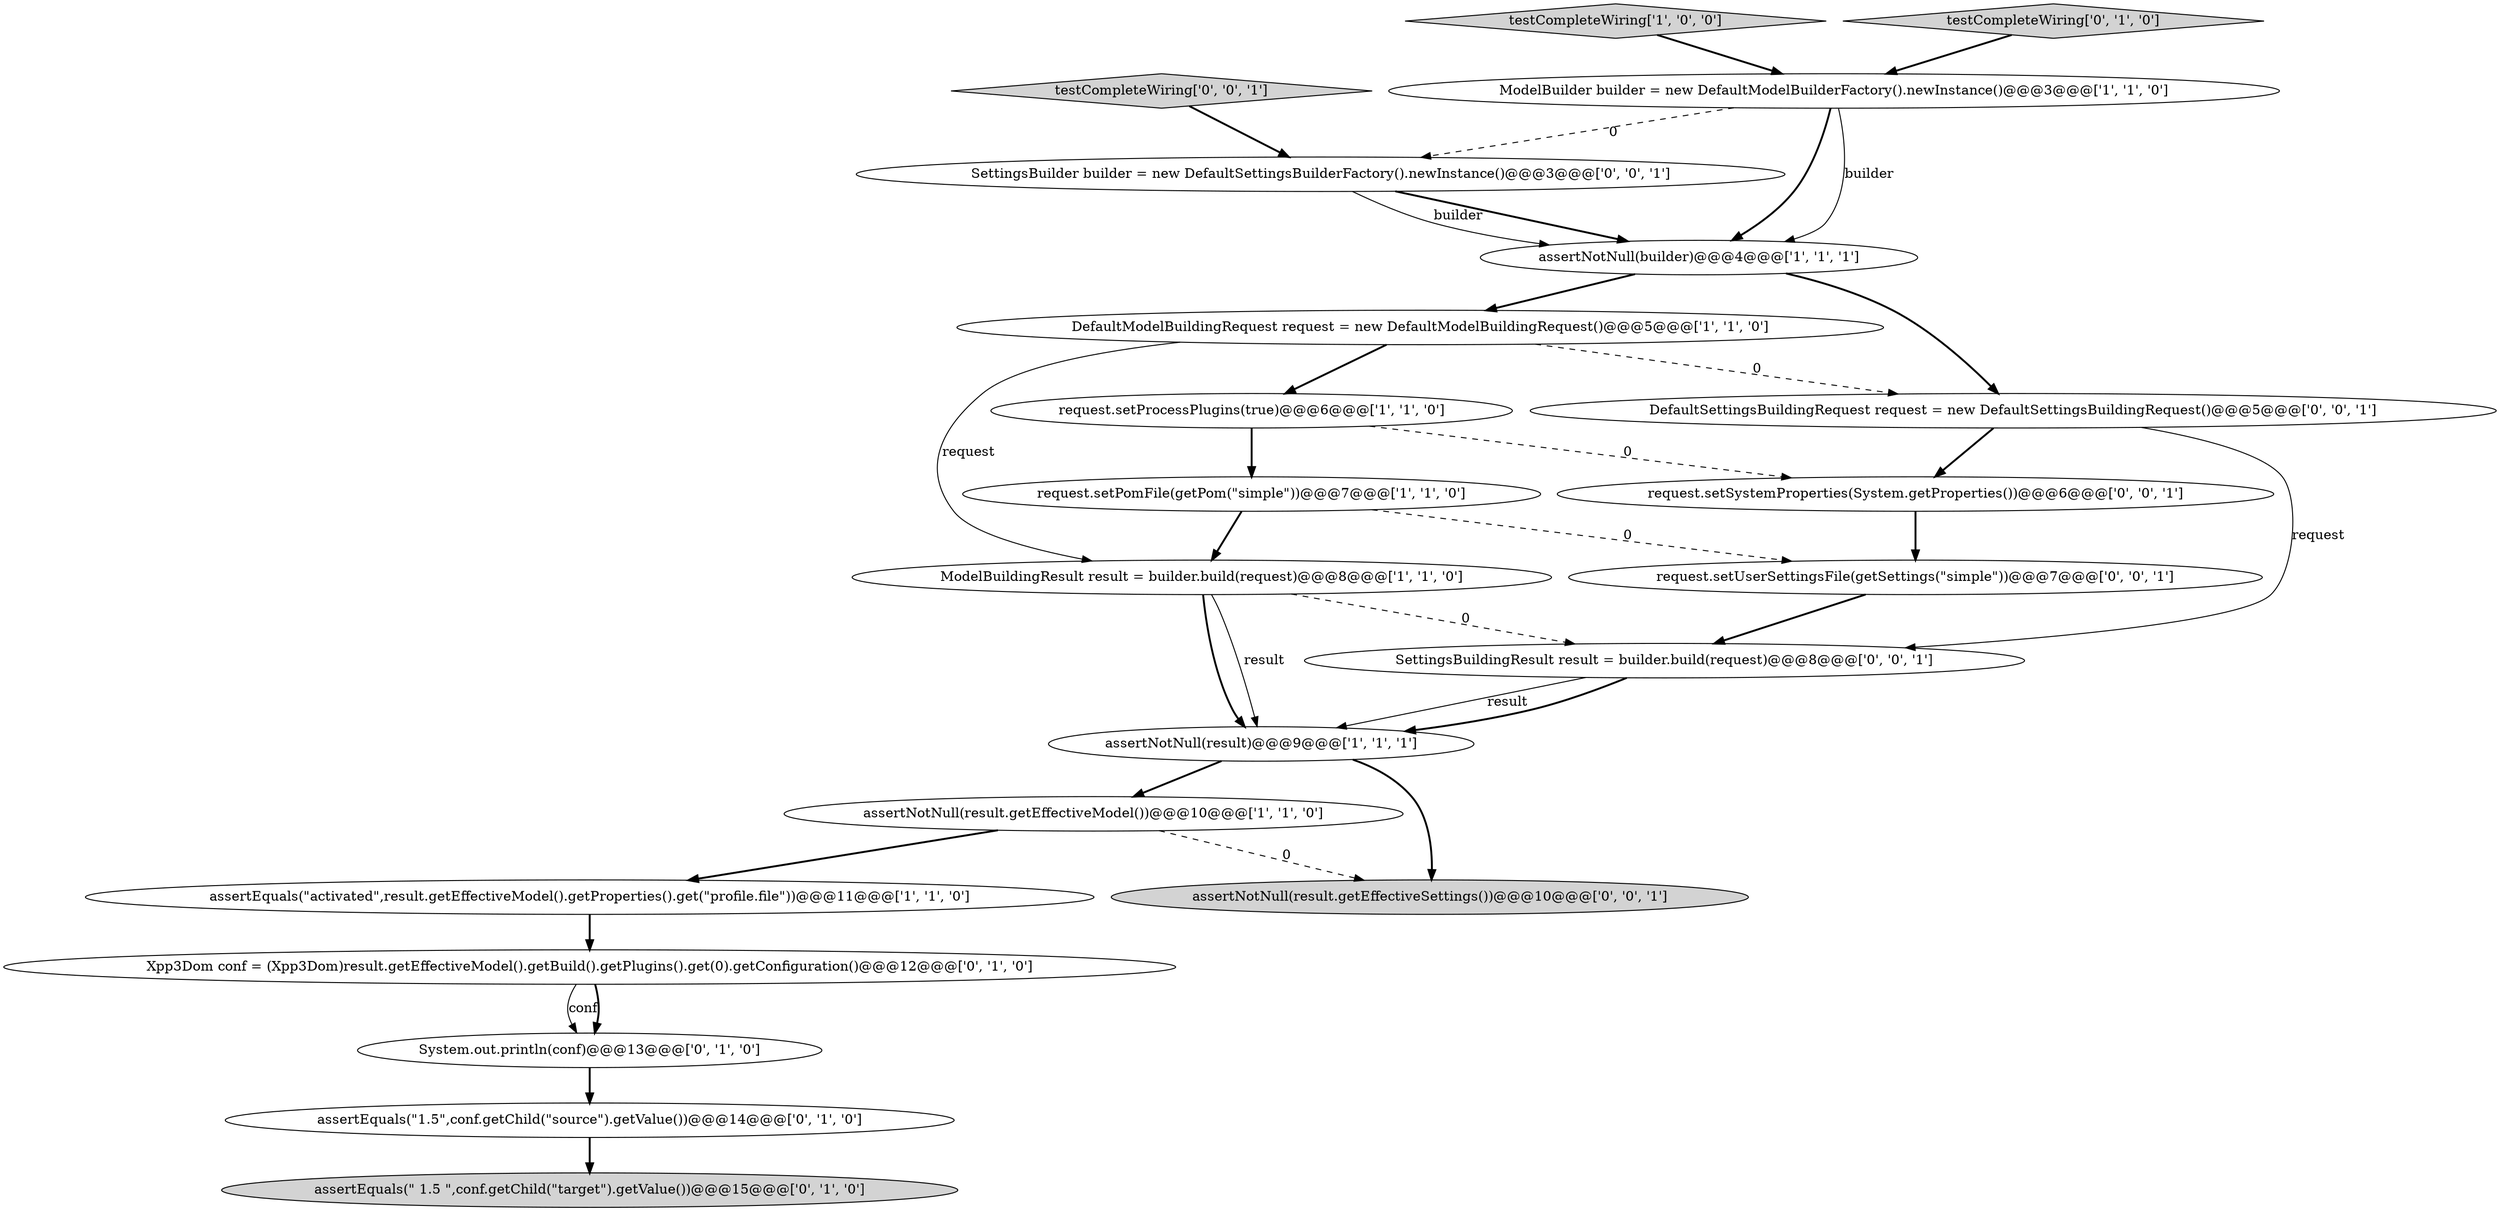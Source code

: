 digraph {
3 [style = filled, label = "DefaultModelBuildingRequest request = new DefaultModelBuildingRequest()@@@5@@@['1', '1', '0']", fillcolor = white, shape = ellipse image = "AAA0AAABBB1BBB"];
15 [style = filled, label = "SettingsBuilder builder = new DefaultSettingsBuilderFactory().newInstance()@@@3@@@['0', '0', '1']", fillcolor = white, shape = ellipse image = "AAA0AAABBB3BBB"];
20 [style = filled, label = "testCompleteWiring['0', '0', '1']", fillcolor = lightgray, shape = diamond image = "AAA0AAABBB3BBB"];
8 [style = filled, label = "ModelBuildingResult result = builder.build(request)@@@8@@@['1', '1', '0']", fillcolor = white, shape = ellipse image = "AAA0AAABBB1BBB"];
21 [style = filled, label = "DefaultSettingsBuildingRequest request = new DefaultSettingsBuildingRequest()@@@5@@@['0', '0', '1']", fillcolor = white, shape = ellipse image = "AAA0AAABBB3BBB"];
11 [style = filled, label = "System.out.println(conf)@@@13@@@['0', '1', '0']", fillcolor = white, shape = ellipse image = "AAA1AAABBB2BBB"];
7 [style = filled, label = "request.setPomFile(getPom(\"simple\"))@@@7@@@['1', '1', '0']", fillcolor = white, shape = ellipse image = "AAA0AAABBB1BBB"];
4 [style = filled, label = "assertEquals(\"activated\",result.getEffectiveModel().getProperties().get(\"profile.file\"))@@@11@@@['1', '1', '0']", fillcolor = white, shape = ellipse image = "AAA0AAABBB1BBB"];
10 [style = filled, label = "assertEquals(\"1.5\",conf.getChild(\"source\").getValue())@@@14@@@['0', '1', '0']", fillcolor = white, shape = ellipse image = "AAA1AAABBB2BBB"];
5 [style = filled, label = "request.setProcessPlugins(true)@@@6@@@['1', '1', '0']", fillcolor = white, shape = ellipse image = "AAA0AAABBB1BBB"];
13 [style = filled, label = "assertEquals(\" 1.5 \",conf.getChild(\"target\").getValue())@@@15@@@['0', '1', '0']", fillcolor = lightgray, shape = ellipse image = "AAA1AAABBB2BBB"];
1 [style = filled, label = "assertNotNull(result.getEffectiveModel())@@@10@@@['1', '1', '0']", fillcolor = white, shape = ellipse image = "AAA0AAABBB1BBB"];
12 [style = filled, label = "Xpp3Dom conf = (Xpp3Dom)result.getEffectiveModel().getBuild().getPlugins().get(0).getConfiguration()@@@12@@@['0', '1', '0']", fillcolor = white, shape = ellipse image = "AAA1AAABBB2BBB"];
0 [style = filled, label = "assertNotNull(builder)@@@4@@@['1', '1', '1']", fillcolor = white, shape = ellipse image = "AAA0AAABBB1BBB"];
18 [style = filled, label = "assertNotNull(result.getEffectiveSettings())@@@10@@@['0', '0', '1']", fillcolor = lightgray, shape = ellipse image = "AAA0AAABBB3BBB"];
6 [style = filled, label = "testCompleteWiring['1', '0', '0']", fillcolor = lightgray, shape = diamond image = "AAA0AAABBB1BBB"];
14 [style = filled, label = "testCompleteWiring['0', '1', '0']", fillcolor = lightgray, shape = diamond image = "AAA0AAABBB2BBB"];
16 [style = filled, label = "request.setSystemProperties(System.getProperties())@@@6@@@['0', '0', '1']", fillcolor = white, shape = ellipse image = "AAA0AAABBB3BBB"];
17 [style = filled, label = "request.setUserSettingsFile(getSettings(\"simple\"))@@@7@@@['0', '0', '1']", fillcolor = white, shape = ellipse image = "AAA0AAABBB3BBB"];
2 [style = filled, label = "ModelBuilder builder = new DefaultModelBuilderFactory().newInstance()@@@3@@@['1', '1', '0']", fillcolor = white, shape = ellipse image = "AAA0AAABBB1BBB"];
19 [style = filled, label = "SettingsBuildingResult result = builder.build(request)@@@8@@@['0', '0', '1']", fillcolor = white, shape = ellipse image = "AAA0AAABBB3BBB"];
9 [style = filled, label = "assertNotNull(result)@@@9@@@['1', '1', '1']", fillcolor = white, shape = ellipse image = "AAA0AAABBB1BBB"];
9->18 [style = bold, label=""];
19->9 [style = solid, label="result"];
5->16 [style = dashed, label="0"];
1->18 [style = dashed, label="0"];
7->8 [style = bold, label=""];
8->9 [style = bold, label=""];
19->9 [style = bold, label=""];
17->19 [style = bold, label=""];
21->16 [style = bold, label=""];
20->15 [style = bold, label=""];
3->21 [style = dashed, label="0"];
0->3 [style = bold, label=""];
2->15 [style = dashed, label="0"];
3->5 [style = bold, label=""];
2->0 [style = solid, label="builder"];
8->9 [style = solid, label="result"];
6->2 [style = bold, label=""];
21->19 [style = solid, label="request"];
7->17 [style = dashed, label="0"];
12->11 [style = solid, label="conf"];
15->0 [style = bold, label=""];
11->10 [style = bold, label=""];
8->19 [style = dashed, label="0"];
10->13 [style = bold, label=""];
0->21 [style = bold, label=""];
4->12 [style = bold, label=""];
1->4 [style = bold, label=""];
14->2 [style = bold, label=""];
12->11 [style = bold, label=""];
2->0 [style = bold, label=""];
16->17 [style = bold, label=""];
15->0 [style = solid, label="builder"];
9->1 [style = bold, label=""];
3->8 [style = solid, label="request"];
5->7 [style = bold, label=""];
}

